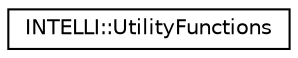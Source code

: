 digraph "Graphical Class Hierarchy"
{
 // LATEX_PDF_SIZE
  edge [fontname="Helvetica",fontsize="10",labelfontname="Helvetica",labelfontsize="10"];
  node [fontname="Helvetica",fontsize="10",shape=record];
  rankdir="LR";
  Node0 [label="INTELLI::UtilityFunctions",height=0.2,width=0.4,color="black", fillcolor="white", style="filled",URL="$classINTELLI_1_1UtilityFunctions.html",tooltip=" "];
}
